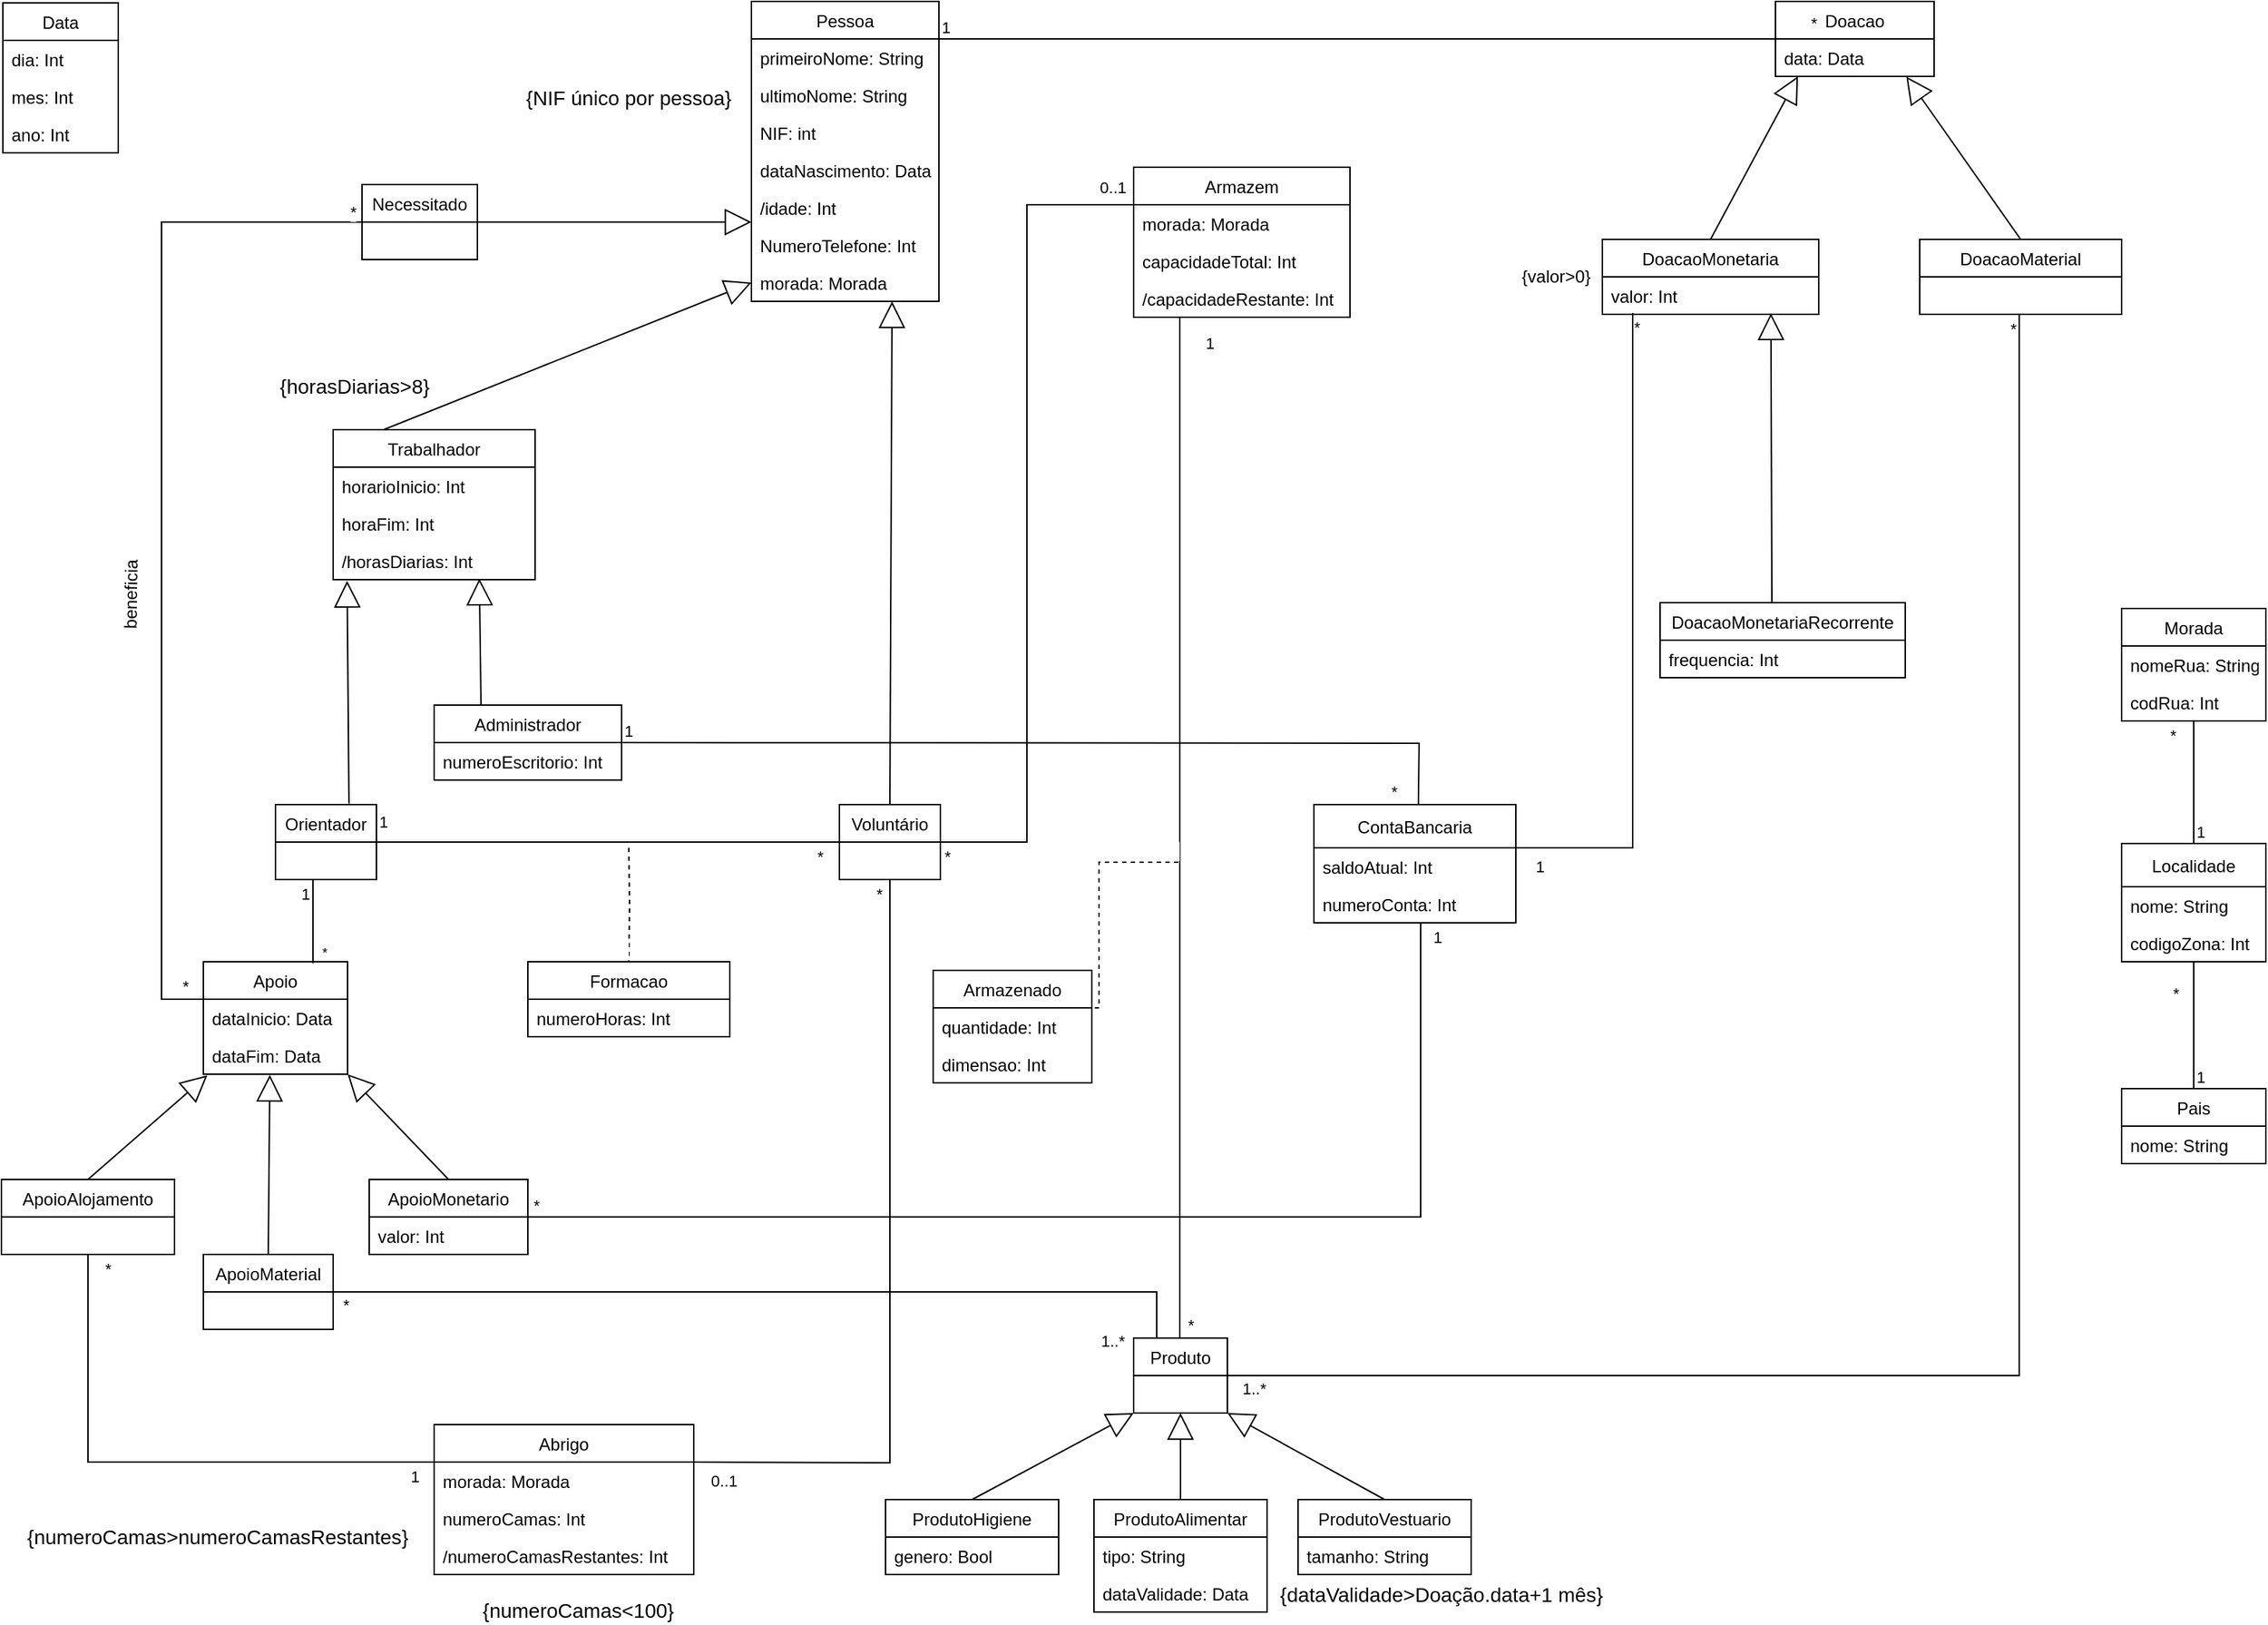 <mxfile version="14.4.4" type="device"><diagram id="hp6VcKTJ3_gHOtgBkN7Q" name="Page-1"><mxGraphModel dx="2374" dy="1154" grid="1" gridSize="10" guides="1" tooltips="1" connect="1" arrows="1" fold="1" page="1" pageScale="1" pageWidth="1654" pageHeight="1169" math="0" shadow="0"><root><mxCell id="0"/><mxCell id="1" parent="0"/><mxCell id="K4x4TdjJZis-S9GsJXHJ-6" value="" style="group;verticalAlign=middle;labelPosition=center;verticalLabelPosition=middle;align=center;" vertex="1" connectable="0" parent="1"><mxGeometry x="41" y="26" width="1570" height="1125" as="geometry"/></mxCell><mxCell id="lBx3msXCtQHLR3H3OD68-1" value="Pessoa" style="swimlane;fontStyle=0;childLayout=stackLayout;horizontal=1;startSize=26;fillColor=none;horizontalStack=0;resizeParent=1;resizeParentMax=0;resizeLast=0;collapsible=1;marginBottom=0;" parent="K4x4TdjJZis-S9GsJXHJ-6" vertex="1"><mxGeometry x="520" width="130" height="208" as="geometry"/></mxCell><mxCell id="lBx3msXCtQHLR3H3OD68-2" value="primeiroNome: String" style="text;strokeColor=none;fillColor=none;align=left;verticalAlign=top;spacingLeft=4;spacingRight=4;overflow=hidden;rotatable=0;points=[[0,0.5],[1,0.5]];portConstraint=eastwest;" parent="lBx3msXCtQHLR3H3OD68-1" vertex="1"><mxGeometry y="26" width="130" height="26" as="geometry"/></mxCell><mxCell id="lBx3msXCtQHLR3H3OD68-3" value="ultimoNome: String" style="text;strokeColor=none;fillColor=none;align=left;verticalAlign=top;spacingLeft=4;spacingRight=4;overflow=hidden;rotatable=0;points=[[0,0.5],[1,0.5]];portConstraint=eastwest;" parent="lBx3msXCtQHLR3H3OD68-1" vertex="1"><mxGeometry y="52" width="130" height="26" as="geometry"/></mxCell><mxCell id="lBx3msXCtQHLR3H3OD68-4" value="NIF: int" style="text;strokeColor=none;fillColor=none;align=left;verticalAlign=top;spacingLeft=4;spacingRight=4;overflow=hidden;rotatable=0;points=[[0,0.5],[1,0.5]];portConstraint=eastwest;" parent="lBx3msXCtQHLR3H3OD68-1" vertex="1"><mxGeometry y="78" width="130" height="26" as="geometry"/></mxCell><mxCell id="lBx3msXCtQHLR3H3OD68-5" value="dataNascimento: Data" style="text;strokeColor=none;fillColor=none;align=left;verticalAlign=top;spacingLeft=4;spacingRight=4;overflow=hidden;rotatable=0;points=[[0,0.5],[1,0.5]];portConstraint=eastwest;" parent="lBx3msXCtQHLR3H3OD68-1" vertex="1"><mxGeometry y="104" width="130" height="26" as="geometry"/></mxCell><mxCell id="lBx3msXCtQHLR3H3OD68-6" value="/idade: Int" style="text;strokeColor=none;fillColor=none;align=left;verticalAlign=top;spacingLeft=4;spacingRight=4;overflow=hidden;rotatable=0;points=[[0,0.5],[1,0.5]];portConstraint=eastwest;" parent="lBx3msXCtQHLR3H3OD68-1" vertex="1"><mxGeometry y="130" width="130" height="26" as="geometry"/></mxCell><mxCell id="lBx3msXCtQHLR3H3OD68-7" value="NumeroTelefone: Int" style="text;strokeColor=none;fillColor=none;align=left;verticalAlign=top;spacingLeft=4;spacingRight=4;overflow=hidden;rotatable=0;points=[[0,0.5],[1,0.5]];portConstraint=eastwest;" parent="lBx3msXCtQHLR3H3OD68-1" vertex="1"><mxGeometry y="156" width="130" height="26" as="geometry"/></mxCell><mxCell id="lBx3msXCtQHLR3H3OD68-8" value="morada: Morada" style="text;strokeColor=none;fillColor=none;align=left;verticalAlign=top;spacingLeft=4;spacingRight=4;overflow=hidden;rotatable=0;points=[[0,0.5],[1,0.5]];portConstraint=eastwest;" parent="lBx3msXCtQHLR3H3OD68-1" vertex="1"><mxGeometry y="182" width="130" height="26" as="geometry"/></mxCell><mxCell id="lBx3msXCtQHLR3H3OD68-9" value="Trabalhador" style="swimlane;fontStyle=0;childLayout=stackLayout;horizontal=1;startSize=26;fillColor=none;horizontalStack=0;resizeParent=1;resizeParentMax=0;resizeLast=0;collapsible=1;marginBottom=0;" parent="K4x4TdjJZis-S9GsJXHJ-6" vertex="1"><mxGeometry x="230" y="297" width="140" height="104" as="geometry"/></mxCell><mxCell id="lBx3msXCtQHLR3H3OD68-11" value="horarioInicio: Int" style="text;strokeColor=none;fillColor=none;align=left;verticalAlign=top;spacingLeft=4;spacingRight=4;overflow=hidden;rotatable=0;points=[[0,0.5],[1,0.5]];portConstraint=eastwest;" parent="lBx3msXCtQHLR3H3OD68-9" vertex="1"><mxGeometry y="26" width="140" height="26" as="geometry"/></mxCell><mxCell id="lBx3msXCtQHLR3H3OD68-12" value="horaFim: Int" style="text;strokeColor=none;fillColor=none;align=left;verticalAlign=top;spacingLeft=4;spacingRight=4;overflow=hidden;rotatable=0;points=[[0,0.5],[1,0.5]];portConstraint=eastwest;" parent="lBx3msXCtQHLR3H3OD68-9" vertex="1"><mxGeometry y="52" width="140" height="26" as="geometry"/></mxCell><mxCell id="lBx3msXCtQHLR3H3OD68-13" value="/horasDiarias: Int" style="text;strokeColor=none;fillColor=none;align=left;verticalAlign=top;spacingLeft=4;spacingRight=4;overflow=hidden;rotatable=0;points=[[0,0.5],[1,0.5]];portConstraint=eastwest;" parent="lBx3msXCtQHLR3H3OD68-9" vertex="1"><mxGeometry y="78" width="140" height="26" as="geometry"/></mxCell><mxCell id="lBx3msXCtQHLR3H3OD68-14" value="Voluntário" style="swimlane;fontStyle=0;childLayout=stackLayout;horizontal=1;startSize=26;fillColor=none;horizontalStack=0;resizeParent=1;resizeParentMax=0;resizeLast=0;collapsible=1;marginBottom=0;" parent="K4x4TdjJZis-S9GsJXHJ-6" vertex="1"><mxGeometry x="581" y="557" width="70" height="52" as="geometry"/></mxCell><mxCell id="lBx3msXCtQHLR3H3OD68-18" value="Orientador" style="swimlane;fontStyle=0;childLayout=stackLayout;horizontal=1;startSize=26;fillColor=none;horizontalStack=0;resizeParent=1;resizeParentMax=0;resizeLast=0;collapsible=1;marginBottom=0;" parent="K4x4TdjJZis-S9GsJXHJ-6" vertex="1"><mxGeometry x="190" y="557" width="70" height="52" as="geometry"/></mxCell><mxCell id="lBx3msXCtQHLR3H3OD68-26" value="Armazem" style="swimlane;fontStyle=0;childLayout=stackLayout;horizontal=1;startSize=26;fillColor=none;horizontalStack=0;resizeParent=1;resizeParentMax=0;resizeLast=0;collapsible=1;marginBottom=0;" parent="K4x4TdjJZis-S9GsJXHJ-6" vertex="1"><mxGeometry x="785" y="115" width="150" height="104" as="geometry"/></mxCell><mxCell id="lBx3msXCtQHLR3H3OD68-27" value="morada: Morada" style="text;strokeColor=none;fillColor=none;align=left;verticalAlign=top;spacingLeft=4;spacingRight=4;overflow=hidden;rotatable=0;points=[[0,0.5],[1,0.5]];portConstraint=eastwest;" parent="lBx3msXCtQHLR3H3OD68-26" vertex="1"><mxGeometry y="26" width="150" height="26" as="geometry"/></mxCell><mxCell id="lBx3msXCtQHLR3H3OD68-28" value="capacidadeTotal: Int " style="text;strokeColor=none;fillColor=none;align=left;verticalAlign=top;spacingLeft=4;spacingRight=4;overflow=hidden;rotatable=0;points=[[0,0.5],[1,0.5]];portConstraint=eastwest;" parent="lBx3msXCtQHLR3H3OD68-26" vertex="1"><mxGeometry y="52" width="150" height="26" as="geometry"/></mxCell><mxCell id="lBx3msXCtQHLR3H3OD68-29" value="/capacidadeRestante: Int" style="text;strokeColor=none;fillColor=none;align=left;verticalAlign=top;spacingLeft=4;spacingRight=4;overflow=hidden;rotatable=0;points=[[0,0.5],[1,0.5]];portConstraint=eastwest;" parent="lBx3msXCtQHLR3H3OD68-26" vertex="1"><mxGeometry y="78" width="150" height="26" as="geometry"/></mxCell><mxCell id="lBx3msXCtQHLR3H3OD68-30" value="Apoio" style="swimlane;fontStyle=0;childLayout=stackLayout;horizontal=1;startSize=26;fillColor=none;horizontalStack=0;resizeParent=1;resizeParentMax=0;resizeLast=0;collapsible=1;marginBottom=0;" parent="K4x4TdjJZis-S9GsJXHJ-6" vertex="1"><mxGeometry x="140" y="666" width="100" height="78" as="geometry"/></mxCell><mxCell id="lBx3msXCtQHLR3H3OD68-31" value="dataInicio: Data" style="text;strokeColor=none;fillColor=none;align=left;verticalAlign=top;spacingLeft=4;spacingRight=4;overflow=hidden;rotatable=0;points=[[0,0.5],[1,0.5]];portConstraint=eastwest;" parent="lBx3msXCtQHLR3H3OD68-30" vertex="1"><mxGeometry y="26" width="100" height="26" as="geometry"/></mxCell><mxCell id="lBx3msXCtQHLR3H3OD68-32" value="dataFim: Data" style="text;strokeColor=none;fillColor=none;align=left;verticalAlign=top;spacingLeft=4;spacingRight=4;overflow=hidden;rotatable=0;points=[[0,0.5],[1,0.5]];portConstraint=eastwest;" parent="lBx3msXCtQHLR3H3OD68-30" vertex="1"><mxGeometry y="52" width="100" height="26" as="geometry"/></mxCell><mxCell id="lBx3msXCtQHLR3H3OD68-34" value="ApoioMaterial" style="swimlane;fontStyle=0;childLayout=stackLayout;horizontal=1;startSize=26;fillColor=none;horizontalStack=0;resizeParent=1;resizeParentMax=0;resizeLast=0;collapsible=1;marginBottom=0;" parent="K4x4TdjJZis-S9GsJXHJ-6" vertex="1"><mxGeometry x="140" y="869" width="90" height="52" as="geometry"/></mxCell><mxCell id="lBx3msXCtQHLR3H3OD68-39" value="ApoioMonetario" style="swimlane;fontStyle=0;childLayout=stackLayout;horizontal=1;startSize=26;fillColor=none;horizontalStack=0;resizeParent=1;resizeParentMax=0;resizeLast=0;collapsible=1;marginBottom=0;" parent="K4x4TdjJZis-S9GsJXHJ-6" vertex="1"><mxGeometry x="255" y="817" width="110" height="52" as="geometry"/></mxCell><mxCell id="lBx3msXCtQHLR3H3OD68-42" value="valor: Int" style="text;strokeColor=none;fillColor=none;align=left;verticalAlign=top;spacingLeft=4;spacingRight=4;overflow=hidden;rotatable=0;points=[[0,0.5],[1,0.5]];portConstraint=eastwest;" parent="lBx3msXCtQHLR3H3OD68-39" vertex="1"><mxGeometry y="26" width="110" height="26" as="geometry"/></mxCell><mxCell id="lBx3msXCtQHLR3H3OD68-43" value="Abrigo" style="swimlane;fontStyle=0;childLayout=stackLayout;horizontal=1;startSize=26;fillColor=none;horizontalStack=0;resizeParent=1;resizeParentMax=0;resizeLast=0;collapsible=1;marginBottom=0;" parent="K4x4TdjJZis-S9GsJXHJ-6" vertex="1"><mxGeometry x="300" y="987" width="180" height="104" as="geometry"/></mxCell><mxCell id="lBx3msXCtQHLR3H3OD68-44" value="morada: Morada" style="text;strokeColor=none;fillColor=none;align=left;verticalAlign=top;spacingLeft=4;spacingRight=4;overflow=hidden;rotatable=0;points=[[0,0.5],[1,0.5]];portConstraint=eastwest;" parent="lBx3msXCtQHLR3H3OD68-43" vertex="1"><mxGeometry y="26" width="180" height="26" as="geometry"/></mxCell><mxCell id="lBx3msXCtQHLR3H3OD68-45" value="numeroCamas: Int" style="text;strokeColor=none;fillColor=none;align=left;verticalAlign=top;spacingLeft=4;spacingRight=4;overflow=hidden;rotatable=0;points=[[0,0.5],[1,0.5]];portConstraint=eastwest;" parent="lBx3msXCtQHLR3H3OD68-43" vertex="1"><mxGeometry y="52" width="180" height="26" as="geometry"/></mxCell><mxCell id="lBx3msXCtQHLR3H3OD68-228" value="/numeroCamasRestantes: Int" style="text;strokeColor=none;fillColor=none;align=left;verticalAlign=top;spacingLeft=4;spacingRight=4;overflow=hidden;rotatable=0;points=[[0,0.5],[1,0.5]];portConstraint=eastwest;" parent="lBx3msXCtQHLR3H3OD68-43" vertex="1"><mxGeometry y="78" width="180" height="26" as="geometry"/></mxCell><mxCell id="lBx3msXCtQHLR3H3OD68-47" value="Produto" style="swimlane;fontStyle=0;childLayout=stackLayout;horizontal=1;startSize=26;fillColor=none;horizontalStack=0;resizeParent=1;resizeParentMax=0;resizeLast=0;collapsible=1;marginBottom=0;" parent="K4x4TdjJZis-S9GsJXHJ-6" vertex="1"><mxGeometry x="785" y="927" width="65" height="52" as="geometry"/></mxCell><mxCell id="lBx3msXCtQHLR3H3OD68-51" value="ProdutoAlimentar" style="swimlane;fontStyle=0;childLayout=stackLayout;horizontal=1;startSize=26;fillColor=none;horizontalStack=0;resizeParent=1;resizeParentMax=0;resizeLast=0;collapsible=1;marginBottom=0;" parent="K4x4TdjJZis-S9GsJXHJ-6" vertex="1"><mxGeometry x="757.5" y="1039" width="120" height="78" as="geometry"/></mxCell><mxCell id="lBx3msXCtQHLR3H3OD68-52" value="tipo: String" style="text;strokeColor=none;fillColor=none;align=left;verticalAlign=top;spacingLeft=4;spacingRight=4;overflow=hidden;rotatable=0;points=[[0,0.5],[1,0.5]];portConstraint=eastwest;" parent="lBx3msXCtQHLR3H3OD68-51" vertex="1"><mxGeometry y="26" width="120" height="26" as="geometry"/></mxCell><mxCell id="lBx3msXCtQHLR3H3OD68-53" value="dataValidade: Data" style="text;strokeColor=none;fillColor=none;align=left;verticalAlign=top;spacingLeft=4;spacingRight=4;overflow=hidden;rotatable=0;points=[[0,0.5],[1,0.5]];portConstraint=eastwest;" parent="lBx3msXCtQHLR3H3OD68-51" vertex="1"><mxGeometry y="52" width="120" height="26" as="geometry"/></mxCell><mxCell id="lBx3msXCtQHLR3H3OD68-55" value="ProdutoVestuario" style="swimlane;fontStyle=0;childLayout=stackLayout;horizontal=1;startSize=26;fillColor=none;horizontalStack=0;resizeParent=1;resizeParentMax=0;resizeLast=0;collapsible=1;marginBottom=0;" parent="K4x4TdjJZis-S9GsJXHJ-6" vertex="1"><mxGeometry x="899" y="1039" width="120" height="52" as="geometry"/></mxCell><mxCell id="lBx3msXCtQHLR3H3OD68-56" value="tamanho: String" style="text;strokeColor=none;fillColor=none;align=left;verticalAlign=top;spacingLeft=4;spacingRight=4;overflow=hidden;rotatable=0;points=[[0,0.5],[1,0.5]];portConstraint=eastwest;" parent="lBx3msXCtQHLR3H3OD68-55" vertex="1"><mxGeometry y="26" width="120" height="26" as="geometry"/></mxCell><mxCell id="lBx3msXCtQHLR3H3OD68-59" value="ProdutoHigiene" style="swimlane;fontStyle=0;childLayout=stackLayout;horizontal=1;startSize=26;fillColor=none;horizontalStack=0;resizeParent=1;resizeParentMax=0;resizeLast=0;collapsible=1;marginBottom=0;" parent="K4x4TdjJZis-S9GsJXHJ-6" vertex="1"><mxGeometry x="613" y="1039" width="120" height="52" as="geometry"/></mxCell><mxCell id="lBx3msXCtQHLR3H3OD68-60" value="genero: Bool" style="text;strokeColor=none;fillColor=none;align=left;verticalAlign=top;spacingLeft=4;spacingRight=4;overflow=hidden;rotatable=0;points=[[0,0.5],[1,0.5]];portConstraint=eastwest;" parent="lBx3msXCtQHLR3H3OD68-59" vertex="1"><mxGeometry y="26" width="120" height="26" as="geometry"/></mxCell><mxCell id="lBx3msXCtQHLR3H3OD68-61" value="ContaBancaria" style="swimlane;fontStyle=0;childLayout=stackLayout;horizontal=1;startSize=30;fillColor=none;horizontalStack=0;resizeParent=1;resizeParentMax=0;resizeLast=0;collapsible=1;marginBottom=0;" parent="K4x4TdjJZis-S9GsJXHJ-6" vertex="1"><mxGeometry x="910" y="557" width="140" height="82" as="geometry"/></mxCell><mxCell id="lBx3msXCtQHLR3H3OD68-62" value="saldoAtual: Int" style="text;strokeColor=none;fillColor=none;align=left;verticalAlign=top;spacingLeft=4;spacingRight=4;overflow=hidden;rotatable=0;points=[[0,0.5],[1,0.5]];portConstraint=eastwest;" parent="lBx3msXCtQHLR3H3OD68-61" vertex="1"><mxGeometry y="30" width="140" height="26" as="geometry"/></mxCell><mxCell id="lBx3msXCtQHLR3H3OD68-63" value="numeroConta: Int" style="text;strokeColor=none;fillColor=none;align=left;verticalAlign=top;spacingLeft=4;spacingRight=4;overflow=hidden;rotatable=0;points=[[0,0.5],[1,0.5]];portConstraint=eastwest;" parent="lBx3msXCtQHLR3H3OD68-61" vertex="1"><mxGeometry y="56" width="140" height="26" as="geometry"/></mxCell><mxCell id="lBx3msXCtQHLR3H3OD68-65" value="Necessitado" style="swimlane;fontStyle=0;childLayout=stackLayout;horizontal=1;startSize=26;fillColor=none;horizontalStack=0;resizeParent=1;resizeParentMax=0;resizeLast=0;collapsible=1;marginBottom=0;" parent="K4x4TdjJZis-S9GsJXHJ-6" vertex="1"><mxGeometry x="250" y="127" width="80" height="52" as="geometry"/></mxCell><mxCell id="lBx3msXCtQHLR3H3OD68-69" value="Administrador" style="swimlane;fontStyle=0;childLayout=stackLayout;horizontal=1;startSize=26;fillColor=none;horizontalStack=0;resizeParent=1;resizeParentMax=0;resizeLast=0;collapsible=1;marginBottom=0;" parent="K4x4TdjJZis-S9GsJXHJ-6" vertex="1"><mxGeometry x="300" y="488" width="130" height="52" as="geometry"/></mxCell><mxCell id="lBx3msXCtQHLR3H3OD68-70" value="numeroEscritorio: Int" style="text;strokeColor=none;fillColor=none;align=left;verticalAlign=top;spacingLeft=4;spacingRight=4;overflow=hidden;rotatable=0;points=[[0,0.5],[1,0.5]];portConstraint=eastwest;" parent="lBx3msXCtQHLR3H3OD68-69" vertex="1"><mxGeometry y="26" width="130" height="26" as="geometry"/></mxCell><mxCell id="lBx3msXCtQHLR3H3OD68-73" value="Armazenado" style="swimlane;fontStyle=0;childLayout=stackLayout;horizontal=1;startSize=26;fillColor=none;horizontalStack=0;resizeParent=1;resizeParentMax=0;resizeLast=0;collapsible=1;marginBottom=0;" parent="K4x4TdjJZis-S9GsJXHJ-6" vertex="1"><mxGeometry x="646" y="672" width="110" height="78" as="geometry"/></mxCell><mxCell id="lBx3msXCtQHLR3H3OD68-74" value="quantidade: Int" style="text;strokeColor=none;fillColor=none;align=left;verticalAlign=top;spacingLeft=4;spacingRight=4;overflow=hidden;rotatable=0;points=[[0,0.5],[1,0.5]];portConstraint=eastwest;" parent="lBx3msXCtQHLR3H3OD68-73" vertex="1"><mxGeometry y="26" width="110" height="26" as="geometry"/></mxCell><mxCell id="lBx3msXCtQHLR3H3OD68-75" value="dimensao: Int" style="text;strokeColor=none;fillColor=none;align=left;verticalAlign=top;spacingLeft=4;spacingRight=4;overflow=hidden;rotatable=0;points=[[0,0.5],[1,0.5]];portConstraint=eastwest;" parent="lBx3msXCtQHLR3H3OD68-73" vertex="1"><mxGeometry y="52" width="110" height="26" as="geometry"/></mxCell><mxCell id="lBx3msXCtQHLR3H3OD68-77" value="Doacao" style="swimlane;fontStyle=0;childLayout=stackLayout;horizontal=1;startSize=26;fillColor=none;horizontalStack=0;resizeParent=1;resizeParentMax=0;resizeLast=0;collapsible=1;marginBottom=0;" parent="K4x4TdjJZis-S9GsJXHJ-6" vertex="1"><mxGeometry x="1230" width="110" height="52" as="geometry"/></mxCell><mxCell id="lBx3msXCtQHLR3H3OD68-78" value="data: Data" style="text;strokeColor=none;fillColor=none;align=left;verticalAlign=top;spacingLeft=4;spacingRight=4;overflow=hidden;rotatable=0;points=[[0,0.5],[1,0.5]];portConstraint=eastwest;" parent="lBx3msXCtQHLR3H3OD68-77" vertex="1"><mxGeometry y="26" width="110" height="26" as="geometry"/></mxCell><mxCell id="lBx3msXCtQHLR3H3OD68-81" value="DoacaoMaterial" style="swimlane;fontStyle=0;childLayout=stackLayout;horizontal=1;startSize=26;fillColor=none;horizontalStack=0;resizeParent=1;resizeParentMax=0;resizeLast=0;collapsible=1;marginBottom=0;" parent="K4x4TdjJZis-S9GsJXHJ-6" vertex="1"><mxGeometry x="1330" y="165" width="140" height="52" as="geometry"/></mxCell><mxCell id="lBx3msXCtQHLR3H3OD68-85" value="DoacaoMonetaria" style="swimlane;fontStyle=0;childLayout=stackLayout;horizontal=1;startSize=26;fillColor=none;horizontalStack=0;resizeParent=1;resizeParentMax=0;resizeLast=0;collapsible=1;marginBottom=0;" parent="K4x4TdjJZis-S9GsJXHJ-6" vertex="1"><mxGeometry x="1110" y="165" width="150" height="52" as="geometry"/></mxCell><mxCell id="lBx3msXCtQHLR3H3OD68-86" value="valor: Int" style="text;strokeColor=none;fillColor=none;align=left;verticalAlign=top;spacingLeft=4;spacingRight=4;overflow=hidden;rotatable=0;points=[[0,0.5],[1,0.5]];portConstraint=eastwest;" parent="lBx3msXCtQHLR3H3OD68-85" vertex="1"><mxGeometry y="26" width="150" height="26" as="geometry"/></mxCell><mxCell id="lBx3msXCtQHLR3H3OD68-87" value="DoacaoMonetariaRecorrente" style="swimlane;fontStyle=0;childLayout=stackLayout;horizontal=1;startSize=26;fillColor=none;horizontalStack=0;resizeParent=1;resizeParentMax=0;resizeLast=0;collapsible=1;marginBottom=0;" parent="K4x4TdjJZis-S9GsJXHJ-6" vertex="1"><mxGeometry x="1150" y="417" width="170" height="52" as="geometry"/></mxCell><mxCell id="lBx3msXCtQHLR3H3OD68-88" value="frequencia: Int" style="text;strokeColor=none;fillColor=none;align=left;verticalAlign=top;spacingLeft=4;spacingRight=4;overflow=hidden;rotatable=0;points=[[0,0.5],[1,0.5]];portConstraint=eastwest;" parent="lBx3msXCtQHLR3H3OD68-87" vertex="1"><mxGeometry y="26" width="170" height="26" as="geometry"/></mxCell><mxCell id="lBx3msXCtQHLR3H3OD68-89" value="Morada" style="swimlane;fontStyle=0;childLayout=stackLayout;horizontal=1;startSize=26;fillColor=none;horizontalStack=0;resizeParent=1;resizeParentMax=0;resizeLast=0;collapsible=1;marginBottom=0;" parent="K4x4TdjJZis-S9GsJXHJ-6" vertex="1"><mxGeometry x="1470" y="421" width="100" height="78" as="geometry"/></mxCell><mxCell id="lBx3msXCtQHLR3H3OD68-90" value="nomeRua: String" style="text;strokeColor=none;fillColor=none;align=left;verticalAlign=top;spacingLeft=4;spacingRight=4;overflow=hidden;rotatable=0;points=[[0,0.5],[1,0.5]];portConstraint=eastwest;" parent="lBx3msXCtQHLR3H3OD68-89" vertex="1"><mxGeometry y="26" width="100" height="26" as="geometry"/></mxCell><mxCell id="lBx3msXCtQHLR3H3OD68-92" value="codRua: Int" style="text;strokeColor=none;fillColor=none;align=left;verticalAlign=top;spacingLeft=4;spacingRight=4;overflow=hidden;rotatable=0;points=[[0,0.5],[1,0.5]];portConstraint=eastwest;" parent="lBx3msXCtQHLR3H3OD68-89" vertex="1"><mxGeometry y="52" width="100" height="26" as="geometry"/></mxCell><mxCell id="lBx3msXCtQHLR3H3OD68-93" value="Localidade" style="swimlane;fontStyle=0;childLayout=stackLayout;horizontal=1;startSize=30;fillColor=none;horizontalStack=0;resizeParent=1;resizeParentMax=0;resizeLast=0;collapsible=1;marginBottom=0;" parent="K4x4TdjJZis-S9GsJXHJ-6" vertex="1"><mxGeometry x="1470" y="584.0" width="100" height="82" as="geometry"/></mxCell><mxCell id="lBx3msXCtQHLR3H3OD68-94" value="nome: String" style="text;strokeColor=none;fillColor=none;align=left;verticalAlign=top;spacingLeft=4;spacingRight=4;overflow=hidden;rotatable=0;points=[[0,0.5],[1,0.5]];portConstraint=eastwest;" parent="lBx3msXCtQHLR3H3OD68-93" vertex="1"><mxGeometry y="30" width="100" height="26" as="geometry"/></mxCell><mxCell id="lBx3msXCtQHLR3H3OD68-95" value="codigoZona: Int" style="text;strokeColor=none;fillColor=none;align=left;verticalAlign=top;spacingLeft=4;spacingRight=4;overflow=hidden;rotatable=0;points=[[0,0.5],[1,0.5]];portConstraint=eastwest;" parent="lBx3msXCtQHLR3H3OD68-93" vertex="1"><mxGeometry y="56" width="100" height="26" as="geometry"/></mxCell><mxCell id="lBx3msXCtQHLR3H3OD68-98" value="Pais" style="swimlane;fontStyle=0;childLayout=stackLayout;horizontal=1;startSize=26;fillColor=none;horizontalStack=0;resizeParent=1;resizeParentMax=0;resizeLast=0;collapsible=1;marginBottom=0;" parent="K4x4TdjJZis-S9GsJXHJ-6" vertex="1"><mxGeometry x="1470" y="754" width="100" height="52" as="geometry"/></mxCell><mxCell id="lBx3msXCtQHLR3H3OD68-99" value="nome: String" style="text;strokeColor=none;fillColor=none;align=left;verticalAlign=top;spacingLeft=4;spacingRight=4;overflow=hidden;rotatable=0;points=[[0,0.5],[1,0.5]];portConstraint=eastwest;" parent="lBx3msXCtQHLR3H3OD68-98" vertex="1"><mxGeometry y="26" width="100" height="26" as="geometry"/></mxCell><mxCell id="lBx3msXCtQHLR3H3OD68-102" value="Data" style="swimlane;fontStyle=0;childLayout=stackLayout;horizontal=1;startSize=26;fillColor=none;horizontalStack=0;resizeParent=1;resizeParentMax=0;resizeLast=0;collapsible=1;marginBottom=0;" parent="K4x4TdjJZis-S9GsJXHJ-6" vertex="1"><mxGeometry x="1" y="1" width="80" height="104" as="geometry"/></mxCell><mxCell id="lBx3msXCtQHLR3H3OD68-103" value="dia: Int" style="text;strokeColor=none;fillColor=none;align=left;verticalAlign=top;spacingLeft=4;spacingRight=4;overflow=hidden;rotatable=0;points=[[0,0.5],[1,0.5]];portConstraint=eastwest;" parent="lBx3msXCtQHLR3H3OD68-102" vertex="1"><mxGeometry y="26" width="80" height="26" as="geometry"/></mxCell><mxCell id="lBx3msXCtQHLR3H3OD68-104" value="mes: Int" style="text;strokeColor=none;fillColor=none;align=left;verticalAlign=top;spacingLeft=4;spacingRight=4;overflow=hidden;rotatable=0;points=[[0,0.5],[1,0.5]];portConstraint=eastwest;" parent="lBx3msXCtQHLR3H3OD68-102" vertex="1"><mxGeometry y="52" width="80" height="26" as="geometry"/></mxCell><mxCell id="lBx3msXCtQHLR3H3OD68-105" value="ano: Int" style="text;strokeColor=none;fillColor=none;align=left;verticalAlign=top;spacingLeft=4;spacingRight=4;overflow=hidden;rotatable=0;points=[[0,0.5],[1,0.5]];portConstraint=eastwest;" parent="lBx3msXCtQHLR3H3OD68-102" vertex="1"><mxGeometry y="78" width="80" height="26" as="geometry"/></mxCell><mxCell id="lBx3msXCtQHLR3H3OD68-106" value="ApoioAlojamento" style="swimlane;fontStyle=0;childLayout=stackLayout;horizontal=1;startSize=26;fillColor=none;horizontalStack=0;resizeParent=1;resizeParentMax=0;resizeLast=0;collapsible=1;marginBottom=0;" parent="K4x4TdjJZis-S9GsJXHJ-6" vertex="1"><mxGeometry y="817" width="120" height="52" as="geometry"/></mxCell><mxCell id="lBx3msXCtQHLR3H3OD68-115" value="" style="endArrow=block;endSize=16;endFill=0;html=1;exitX=0.25;exitY=0;exitDx=0;exitDy=0;entryX=0;entryY=0.5;entryDx=0;entryDy=0;rounded=0;" parent="K4x4TdjJZis-S9GsJXHJ-6" source="lBx3msXCtQHLR3H3OD68-9" target="lBx3msXCtQHLR3H3OD68-8" edge="1"><mxGeometry width="160" relative="1" as="geometry"><mxPoint x="70" y="337" as="sourcePoint"/><mxPoint x="480" y="229" as="targetPoint"/></mxGeometry></mxCell><mxCell id="lBx3msXCtQHLR3H3OD68-117" value="" style="endArrow=block;endSize=16;endFill=0;html=1;entryX=0;entryY=0.885;entryDx=0;entryDy=0;entryPerimeter=0;exitX=1;exitY=0.5;exitDx=0;exitDy=0;rounded=0;" parent="K4x4TdjJZis-S9GsJXHJ-6" source="lBx3msXCtQHLR3H3OD68-65" target="lBx3msXCtQHLR3H3OD68-6" edge="1"><mxGeometry width="160" relative="1" as="geometry"><mxPoint x="334" y="153" as="sourcePoint"/><mxPoint x="504" y="153" as="targetPoint"/><Array as="points"/></mxGeometry></mxCell><mxCell id="lBx3msXCtQHLR3H3OD68-118" value="" style="endArrow=block;endSize=16;endFill=0;html=1;entryX=0.75;entryY=1;entryDx=0;entryDy=0;exitX=0.5;exitY=0;exitDx=0;exitDy=0;rounded=0;" parent="K4x4TdjJZis-S9GsJXHJ-6" source="lBx3msXCtQHLR3H3OD68-14" target="lBx3msXCtQHLR3H3OD68-1" edge="1"><mxGeometry x="-0.11" y="-34" width="160" relative="1" as="geometry"><mxPoint x="314.41" y="552" as="sourcePoint"/><mxPoint x="314.41" y="452" as="targetPoint"/><mxPoint as="offset"/></mxGeometry></mxCell><mxCell id="lBx3msXCtQHLR3H3OD68-119" value="" style="endArrow=block;endSize=16;endFill=0;html=1;entryX=0;entryY=1;entryDx=0;entryDy=0;exitX=0.5;exitY=0;exitDx=0;exitDy=0;rounded=0;" parent="K4x4TdjJZis-S9GsJXHJ-6" source="lBx3msXCtQHLR3H3OD68-59" target="lBx3msXCtQHLR3H3OD68-47" edge="1"><mxGeometry width="160" relative="1" as="geometry"><mxPoint x="388.82" y="1060" as="sourcePoint"/><mxPoint x="388.82" y="930" as="targetPoint"/></mxGeometry></mxCell><mxCell id="lBx3msXCtQHLR3H3OD68-120" value="" style="endArrow=block;endSize=16;endFill=0;html=1;entryX=0.5;entryY=1;entryDx=0;entryDy=0;exitX=0.5;exitY=0;exitDx=0;exitDy=0;rounded=0;" parent="K4x4TdjJZis-S9GsJXHJ-6" source="lBx3msXCtQHLR3H3OD68-51" target="lBx3msXCtQHLR3H3OD68-47" edge="1"><mxGeometry width="160" relative="1" as="geometry"><mxPoint x="550" y="1047" as="sourcePoint"/><mxPoint x="550" y="931.59" as="targetPoint"/></mxGeometry></mxCell><mxCell id="lBx3msXCtQHLR3H3OD68-121" value="" style="endArrow=block;endSize=16;endFill=0;html=1;entryX=1;entryY=1;entryDx=0;entryDy=0;exitX=0.5;exitY=0;exitDx=0;exitDy=0;rounded=0;" parent="K4x4TdjJZis-S9GsJXHJ-6" source="lBx3msXCtQHLR3H3OD68-55" target="lBx3msXCtQHLR3H3OD68-47" edge="1"><mxGeometry width="160" relative="1" as="geometry"><mxPoint x="640" y="1060" as="sourcePoint"/><mxPoint x="560" y="980" as="targetPoint"/></mxGeometry></mxCell><mxCell id="lBx3msXCtQHLR3H3OD68-123" value="" style="endArrow=block;endSize=16;endFill=0;html=1;entryX=0.028;entryY=1.029;entryDx=0;entryDy=0;entryPerimeter=0;exitX=0.5;exitY=0;exitDx=0;exitDy=0;rounded=0;" parent="K4x4TdjJZis-S9GsJXHJ-6" source="lBx3msXCtQHLR3H3OD68-106" target="lBx3msXCtQHLR3H3OD68-32" edge="1"><mxGeometry width="160" relative="1" as="geometry"><mxPoint x="50" y="887" as="sourcePoint"/><mxPoint x="40" y="812" as="targetPoint"/></mxGeometry></mxCell><mxCell id="lBx3msXCtQHLR3H3OD68-126" value="" style="endArrow=block;endSize=16;endFill=0;html=1;entryX=1;entryY=1;entryDx=0;entryDy=0;exitX=0.5;exitY=0;exitDx=0;exitDy=0;rounded=0;" parent="K4x4TdjJZis-S9GsJXHJ-6" source="lBx3msXCtQHLR3H3OD68-39" target="lBx3msXCtQHLR3H3OD68-30" edge="1"><mxGeometry width="160" relative="1" as="geometry"><mxPoint x="270" y="800.21" as="sourcePoint"/><mxPoint x="220" y="731.8" as="targetPoint"/></mxGeometry></mxCell><mxCell id="lBx3msXCtQHLR3H3OD68-130" value="" style="endArrow=block;endSize=16;endFill=0;html=1;exitX=0.456;exitY=0;exitDx=0;exitDy=0;exitPerimeter=0;entryX=0.779;entryY=0.974;entryDx=0;entryDy=0;entryPerimeter=0;rounded=0;" parent="K4x4TdjJZis-S9GsJXHJ-6" source="lBx3msXCtQHLR3H3OD68-87" target="lBx3msXCtQHLR3H3OD68-86" edge="1"><mxGeometry width="160" relative="1" as="geometry"><mxPoint x="600" y="147" as="sourcePoint"/><mxPoint x="1228" y="227" as="targetPoint"/></mxGeometry></mxCell><mxCell id="lBx3msXCtQHLR3H3OD68-131" value="" style="endArrow=block;endSize=16;endFill=0;html=1;entryX=0.825;entryY=1.006;entryDx=0;entryDy=0;exitX=0.5;exitY=0;exitDx=0;exitDy=0;entryPerimeter=0;rounded=0;" parent="K4x4TdjJZis-S9GsJXHJ-6" source="lBx3msXCtQHLR3H3OD68-81" target="lBx3msXCtQHLR3H3OD68-78" edge="1"><mxGeometry width="160" relative="1" as="geometry"><mxPoint x="680" y="147" as="sourcePoint"/><mxPoint x="840" y="147" as="targetPoint"/></mxGeometry></mxCell><mxCell id="lBx3msXCtQHLR3H3OD68-132" value="" style="endArrow=block;endSize=16;endFill=0;html=1;entryX=0.142;entryY=0.996;entryDx=0;entryDy=0;entryPerimeter=0;exitX=0.5;exitY=0;exitDx=0;exitDy=0;rounded=0;" parent="K4x4TdjJZis-S9GsJXHJ-6" source="lBx3msXCtQHLR3H3OD68-85" target="lBx3msXCtQHLR3H3OD68-78" edge="1"><mxGeometry width="160" relative="1" as="geometry"><mxPoint x="440" y="37" as="sourcePoint"/><mxPoint x="475" y="-13" as="targetPoint"/></mxGeometry></mxCell><mxCell id="lBx3msXCtQHLR3H3OD68-139" value="" style="endArrow=block;endSize=16;endFill=0;html=1;exitX=0.25;exitY=0;exitDx=0;exitDy=0;entryX=0.724;entryY=0.974;entryDx=0;entryDy=0;entryPerimeter=0;rounded=0;" parent="K4x4TdjJZis-S9GsJXHJ-6" source="lBx3msXCtQHLR3H3OD68-69" target="lBx3msXCtQHLR3H3OD68-13" edge="1"><mxGeometry x="-0.816" y="-40" width="160" relative="1" as="geometry"><mxPoint x="360" y="477" as="sourcePoint"/><mxPoint x="332" y="407" as="targetPoint"/><mxPoint as="offset"/></mxGeometry></mxCell><mxCell id="lBx3msXCtQHLR3H3OD68-152" value="" style="endArrow=block;endSize=16;endFill=0;html=1;exitX=0.728;exitY=-0.014;exitDx=0;exitDy=0;entryX=0.069;entryY=1.031;entryDx=0;entryDy=0;entryPerimeter=0;exitPerimeter=0;rounded=0;" parent="K4x4TdjJZis-S9GsJXHJ-6" source="lBx3msXCtQHLR3H3OD68-18" target="lBx3msXCtQHLR3H3OD68-13" edge="1"><mxGeometry width="160" relative="1" as="geometry"><mxPoint x="30" y="467" as="sourcePoint"/><mxPoint x="225" y="417" as="targetPoint"/></mxGeometry></mxCell><mxCell id="lBx3msXCtQHLR3H3OD68-160" value="" style="endArrow=none;html=1;edgeStyle=orthogonalEdgeStyle;rounded=0;" parent="K4x4TdjJZis-S9GsJXHJ-6" edge="1"><mxGeometry relative="1" as="geometry"><mxPoint x="1131" y="216" as="sourcePoint"/><mxPoint x="1050" y="587" as="targetPoint"/><Array as="points"><mxPoint x="1131" y="587"/></Array></mxGeometry></mxCell><mxCell id="lBx3msXCtQHLR3H3OD68-161" value="*" style="edgeLabel;resizable=0;html=1;align=left;verticalAlign=bottom;" parent="lBx3msXCtQHLR3H3OD68-160" connectable="0" vertex="1"><mxGeometry x="-1" relative="1" as="geometry"><mxPoint x="-1" y="18.87" as="offset"/></mxGeometry></mxCell><mxCell id="lBx3msXCtQHLR3H3OD68-162" value="1" style="edgeLabel;resizable=0;html=1;align=right;verticalAlign=bottom;" parent="lBx3msXCtQHLR3H3OD68-160" connectable="0" vertex="1"><mxGeometry x="1" relative="1" as="geometry"><mxPoint x="20" y="21.13" as="offset"/></mxGeometry></mxCell><mxCell id="lBx3msXCtQHLR3H3OD68-163" value="" style="endArrow=none;html=1;edgeStyle=orthogonalEdgeStyle;exitX=0.333;exitY=1.051;exitDx=0;exitDy=0;exitPerimeter=0;rounded=0;entryX=0.321;entryY=-0.009;entryDx=0;entryDy=0;entryPerimeter=0;" parent="K4x4TdjJZis-S9GsJXHJ-6" edge="1"><mxGeometry relative="1" as="geometry"><mxPoint x="827.45" y="218.996" as="sourcePoint"/><mxPoint x="816.865" y="926.532" as="targetPoint"/><Array as="points"><mxPoint x="817" y="219"/><mxPoint x="817" y="927"/></Array></mxGeometry></mxCell><mxCell id="lBx3msXCtQHLR3H3OD68-164" value="1" style="edgeLabel;resizable=0;html=1;align=left;verticalAlign=bottom;" parent="lBx3msXCtQHLR3H3OD68-163" connectable="0" vertex="1"><mxGeometry x="-1" relative="1" as="geometry"><mxPoint x="5.05" y="26.67" as="offset"/></mxGeometry></mxCell><mxCell id="lBx3msXCtQHLR3H3OD68-165" value="*" style="edgeLabel;resizable=0;html=1;align=right;verticalAlign=bottom;" parent="lBx3msXCtQHLR3H3OD68-163" connectable="0" vertex="1"><mxGeometry x="1" relative="1" as="geometry"><mxPoint x="10.11" y="0.47" as="offset"/></mxGeometry></mxCell><mxCell id="lBx3msXCtQHLR3H3OD68-172" value="" style="endArrow=none;html=1;edgeStyle=orthogonalEdgeStyle;strokeColor=#000000;entryX=0;entryY=0.25;entryDx=0;entryDy=0;rounded=0;" parent="K4x4TdjJZis-S9GsJXHJ-6" edge="1"><mxGeometry relative="1" as="geometry"><mxPoint x="650" y="17" as="sourcePoint"/><mxPoint x="1269" y="26" as="targetPoint"/><Array as="points"><mxPoint x="650" y="26"/></Array></mxGeometry></mxCell><mxCell id="lBx3msXCtQHLR3H3OD68-173" value="1" style="edgeLabel;resizable=0;html=1;align=left;verticalAlign=bottom;" parent="lBx3msXCtQHLR3H3OD68-172" connectable="0" vertex="1"><mxGeometry x="-1" relative="1" as="geometry"><mxPoint y="9.62" as="offset"/></mxGeometry></mxCell><mxCell id="lBx3msXCtQHLR3H3OD68-174" value="*" style="edgeLabel;resizable=0;html=1;align=right;verticalAlign=bottom;" parent="lBx3msXCtQHLR3H3OD68-172" connectable="0" vertex="1"><mxGeometry x="1" relative="1" as="geometry"><mxPoint x="-9.91" y="-3" as="offset"/></mxGeometry></mxCell><mxCell id="lBx3msXCtQHLR3H3OD68-175" value="" style="endArrow=none;html=1;edgeStyle=orthogonalEdgeStyle;strokeColor=#000000;entryX=0;entryY=0.25;entryDx=0;entryDy=0;exitX=1;exitY=0.5;exitDx=0;exitDy=0;rounded=0;" parent="K4x4TdjJZis-S9GsJXHJ-6" source="lBx3msXCtQHLR3H3OD68-18" target="lBx3msXCtQHLR3H3OD68-14" edge="1"><mxGeometry relative="1" as="geometry"><mxPoint x="280" y="557" as="sourcePoint"/><mxPoint x="570" y="591" as="targetPoint"/><Array as="points"><mxPoint x="581" y="583"/></Array></mxGeometry></mxCell><mxCell id="lBx3msXCtQHLR3H3OD68-176" value="1" style="edgeLabel;resizable=0;html=1;align=left;verticalAlign=bottom;" parent="lBx3msXCtQHLR3H3OD68-175" connectable="0" vertex="1"><mxGeometry x="-1" relative="1" as="geometry"><mxPoint y="-6" as="offset"/></mxGeometry></mxCell><mxCell id="lBx3msXCtQHLR3H3OD68-177" value="*" style="edgeLabel;resizable=0;html=1;align=right;verticalAlign=bottom;" parent="lBx3msXCtQHLR3H3OD68-175" connectable="0" vertex="1"><mxGeometry x="1" relative="1" as="geometry"><mxPoint x="-10.14" y="31" as="offset"/></mxGeometry></mxCell><mxCell id="lBx3msXCtQHLR3H3OD68-178" value="" style="endArrow=none;html=1;edgeStyle=orthogonalEdgeStyle;strokeColor=#000000;entryX=0.5;entryY=0;entryDx=0;entryDy=0;dashed=1;rounded=0;" parent="K4x4TdjJZis-S9GsJXHJ-6" target="lBx3msXCtQHLR3H3OD68-233" edge="1"><mxGeometry relative="1" as="geometry"><mxPoint x="435" y="587" as="sourcePoint"/><mxPoint x="480.0" y="647.0" as="targetPoint"/><Array as="points"/></mxGeometry></mxCell><mxCell id="lBx3msXCtQHLR3H3OD68-179" value="&amp;nbsp;" style="edgeLabel;resizable=0;html=1;align=left;verticalAlign=bottom;" parent="lBx3msXCtQHLR3H3OD68-178" connectable="0" vertex="1"><mxGeometry x="-1" relative="1" as="geometry"><mxPoint x="25" y="20" as="offset"/></mxGeometry></mxCell><mxCell id="lBx3msXCtQHLR3H3OD68-180" value="&amp;nbsp;" style="edgeLabel;resizable=0;html=1;align=right;verticalAlign=bottom;" parent="lBx3msXCtQHLR3H3OD68-178" connectable="0" vertex="1"><mxGeometry x="1" relative="1" as="geometry"/></mxCell><mxCell id="lBx3msXCtQHLR3H3OD68-181" value="" style="endArrow=none;html=1;edgeStyle=orthogonalEdgeStyle;strokeColor=#000000;entryX=0.4;entryY=0;entryDx=0;entryDy=0;entryPerimeter=0;exitX=0;exitY=1;exitDx=0;exitDy=0;rounded=0;" parent="K4x4TdjJZis-S9GsJXHJ-6" edge="1"><mxGeometry relative="1" as="geometry"><mxPoint x="216" y="609" as="sourcePoint"/><mxPoint x="216" y="667" as="targetPoint"/><Array as="points"><mxPoint x="216" y="627"/><mxPoint x="216" y="627"/></Array></mxGeometry></mxCell><mxCell id="lBx3msXCtQHLR3H3OD68-182" value="1" style="edgeLabel;resizable=0;html=1;align=left;verticalAlign=bottom;" parent="lBx3msXCtQHLR3H3OD68-181" connectable="0" vertex="1"><mxGeometry x="-1" relative="1" as="geometry"><mxPoint x="-10" y="18" as="offset"/></mxGeometry></mxCell><mxCell id="lBx3msXCtQHLR3H3OD68-183" value="&lt;font style=&quot;font-size: 9px&quot;&gt;*&lt;/font&gt;" style="edgeLabel;resizable=0;html=1;align=right;verticalAlign=bottom;spacing=2;labelBackgroundColor=none;" parent="lBx3msXCtQHLR3H3OD68-181" connectable="0" vertex="1"><mxGeometry x="1" relative="1" as="geometry"><mxPoint x="10" as="offset"/></mxGeometry></mxCell><mxCell id="lBx3msXCtQHLR3H3OD68-184" value="" style="endArrow=none;html=1;edgeStyle=orthogonalEdgeStyle;strokeColor=#000000;entryX=0;entryY=0.5;entryDx=0;entryDy=0;rounded=0;exitX=0.5;exitY=1;exitDx=0;exitDy=0;" parent="K4x4TdjJZis-S9GsJXHJ-6" source="lBx3msXCtQHLR3H3OD68-106" edge="1"><mxGeometry relative="1" as="geometry"><mxPoint x="60" y="877" as="sourcePoint"/><mxPoint x="300.0" y="1013.0" as="targetPoint"/><Array as="points"><mxPoint x="60" y="1013"/></Array></mxGeometry></mxCell><mxCell id="lBx3msXCtQHLR3H3OD68-185" value="*" style="edgeLabel;resizable=0;html=1;align=left;verticalAlign=bottom;" parent="lBx3msXCtQHLR3H3OD68-184" connectable="0" vertex="1"><mxGeometry x="-1" relative="1" as="geometry"><mxPoint x="10" y="18" as="offset"/></mxGeometry></mxCell><mxCell id="lBx3msXCtQHLR3H3OD68-186" value="1" style="edgeLabel;resizable=0;html=1;align=right;verticalAlign=bottom;" parent="lBx3msXCtQHLR3H3OD68-184" connectable="0" vertex="1"><mxGeometry x="1" relative="1" as="geometry"><mxPoint x="-10" y="18" as="offset"/></mxGeometry></mxCell><mxCell id="lBx3msXCtQHLR3H3OD68-187" value="" style="endArrow=none;html=1;edgeStyle=orthogonalEdgeStyle;strokeColor=#000000;exitX=1;exitY=0.5;exitDx=0;exitDy=0;rounded=0;endSize=0;startSize=0;entryX=0.5;entryY=1;entryDx=0;entryDy=0;" parent="K4x4TdjJZis-S9GsJXHJ-6" target="lBx3msXCtQHLR3H3OD68-14" edge="1"><mxGeometry relative="1" as="geometry"><mxPoint x="480" y="1013" as="sourcePoint"/><mxPoint x="615" y="627" as="targetPoint"/></mxGeometry></mxCell><mxCell id="lBx3msXCtQHLR3H3OD68-188" value="0..1" style="edgeLabel;resizable=0;html=1;align=left;verticalAlign=bottom;" parent="lBx3msXCtQHLR3H3OD68-187" connectable="0" vertex="1"><mxGeometry x="-1" relative="1" as="geometry"><mxPoint x="10" y="21" as="offset"/></mxGeometry></mxCell><mxCell id="lBx3msXCtQHLR3H3OD68-189" value="*" style="edgeLabel;resizable=0;html=1;align=right;verticalAlign=bottom;" parent="lBx3msXCtQHLR3H3OD68-187" connectable="0" vertex="1"><mxGeometry x="1" relative="1" as="geometry"><mxPoint x="-4.66" y="18.4" as="offset"/></mxGeometry></mxCell><mxCell id="lBx3msXCtQHLR3H3OD68-190" value="" style="endArrow=none;html=1;edgeStyle=orthogonalEdgeStyle;strokeColor=#000000;rounded=0;" parent="K4x4TdjJZis-S9GsJXHJ-6" edge="1"><mxGeometry relative="1" as="geometry"><mxPoint x="230" y="887" as="sourcePoint"/><mxPoint x="801" y="927" as="targetPoint"/><Array as="points"><mxPoint x="801" y="895"/></Array></mxGeometry></mxCell><mxCell id="lBx3msXCtQHLR3H3OD68-191" value="*" style="edgeLabel;resizable=0;html=1;align=left;verticalAlign=bottom;" parent="lBx3msXCtQHLR3H3OD68-190" connectable="0" vertex="1"><mxGeometry x="-1" relative="1" as="geometry"><mxPoint x="5" y="25" as="offset"/></mxGeometry></mxCell><mxCell id="lBx3msXCtQHLR3H3OD68-192" value="1..*" style="edgeLabel;resizable=0;html=1;align=right;verticalAlign=bottom;" parent="lBx3msXCtQHLR3H3OD68-190" connectable="0" vertex="1"><mxGeometry x="1" relative="1" as="geometry"><mxPoint x="-21.25" y="10.12" as="offset"/></mxGeometry></mxCell><mxCell id="lBx3msXCtQHLR3H3OD68-193" value="" style="endArrow=none;html=1;edgeStyle=orthogonalEdgeStyle;strokeColor=#000000;exitX=1;exitY=0.25;exitDx=0;exitDy=0;rounded=0;entryX=0.529;entryY=1.012;entryDx=0;entryDy=0;entryPerimeter=0;" parent="K4x4TdjJZis-S9GsJXHJ-6" target="lBx3msXCtQHLR3H3OD68-63" edge="1"><mxGeometry relative="1" as="geometry"><mxPoint x="365" y="842" as="sourcePoint"/><mxPoint x="984" y="647" as="targetPoint"/><Array as="points"><mxPoint x="365" y="843"/><mxPoint x="984" y="843"/><mxPoint x="984" y="647"/><mxPoint x="984" y="647"/></Array></mxGeometry></mxCell><mxCell id="lBx3msXCtQHLR3H3OD68-194" value="*" style="edgeLabel;resizable=0;html=1;align=left;verticalAlign=bottom;" parent="lBx3msXCtQHLR3H3OD68-193" connectable="0" vertex="1"><mxGeometry x="-1" relative="1" as="geometry"><mxPoint x="2" y="1" as="offset"/></mxGeometry></mxCell><mxCell id="lBx3msXCtQHLR3H3OD68-195" value="1" style="edgeLabel;resizable=0;html=1;align=right;verticalAlign=bottom;" parent="lBx3msXCtQHLR3H3OD68-193" connectable="0" vertex="1"><mxGeometry x="1" relative="1" as="geometry"><mxPoint x="15.06" y="18" as="offset"/></mxGeometry></mxCell><mxCell id="lBx3msXCtQHLR3H3OD68-196" value="" style="endArrow=none;html=1;edgeStyle=orthogonalEdgeStyle;strokeColor=#000000;entryX=0.596;entryY=-0.012;entryDx=0;entryDy=0;entryPerimeter=0;rounded=0;" parent="K4x4TdjJZis-S9GsJXHJ-6" edge="1"><mxGeometry relative="1" as="geometry"><mxPoint x="430" y="514" as="sourcePoint"/><mxPoint x="982.44" y="557.016" as="targetPoint"/></mxGeometry></mxCell><mxCell id="lBx3msXCtQHLR3H3OD68-197" value="1" style="edgeLabel;resizable=0;html=1;align=left;verticalAlign=bottom;" parent="lBx3msXCtQHLR3H3OD68-196" connectable="0" vertex="1"><mxGeometry x="-1" relative="1" as="geometry"/></mxCell><mxCell id="lBx3msXCtQHLR3H3OD68-198" value="*" style="edgeLabel;resizable=0;html=1;align=right;verticalAlign=bottom;" parent="lBx3msXCtQHLR3H3OD68-196" connectable="0" vertex="1"><mxGeometry x="1" relative="1" as="geometry"><mxPoint x="-13.44" y="-0.89" as="offset"/></mxGeometry></mxCell><mxCell id="lBx3msXCtQHLR3H3OD68-199" value="" style="endArrow=none;html=1;edgeStyle=orthogonalEdgeStyle;strokeColor=#000000;exitX=1;exitY=0.5;exitDx=0;exitDy=0;rounded=0;entryX=0;entryY=0.25;entryDx=0;entryDy=0;" parent="K4x4TdjJZis-S9GsJXHJ-6" target="lBx3msXCtQHLR3H3OD68-26" edge="1"><mxGeometry relative="1" as="geometry"><mxPoint x="651" y="597.0" as="sourcePoint"/><mxPoint x="770" y="141" as="targetPoint"/><Array as="points"><mxPoint x="651" y="583"/><mxPoint x="711" y="583"/><mxPoint x="711" y="141"/></Array></mxGeometry></mxCell><mxCell id="lBx3msXCtQHLR3H3OD68-200" value="*" style="edgeLabel;resizable=0;html=1;align=left;verticalAlign=bottom;" parent="lBx3msXCtQHLR3H3OD68-199" connectable="0" vertex="1"><mxGeometry x="-1" relative="1" as="geometry"><mxPoint x="1" y="4" as="offset"/></mxGeometry></mxCell><mxCell id="lBx3msXCtQHLR3H3OD68-201" value="0..1" style="edgeLabel;resizable=0;html=1;align=right;verticalAlign=bottom;" parent="lBx3msXCtQHLR3H3OD68-199" connectable="0" vertex="1"><mxGeometry x="1" relative="1" as="geometry"><mxPoint x="-4.37" y="-3.17" as="offset"/></mxGeometry></mxCell><mxCell id="lBx3msXCtQHLR3H3OD68-211" value="" style="endArrow=none;html=1;edgeStyle=orthogonalEdgeStyle;strokeColor=#000000;exitX=0.5;exitY=0;exitDx=0;exitDy=0;entryX=0.48;entryY=1;entryDx=0;entryDy=0;entryPerimeter=0;rounded=0;" parent="K4x4TdjJZis-S9GsJXHJ-6" source="lBx3msXCtQHLR3H3OD68-93" target="lBx3msXCtQHLR3H3OD68-92" edge="1"><mxGeometry relative="1" as="geometry"><mxPoint x="1570" y="591" as="sourcePoint"/><mxPoint x="1559" y="497" as="targetPoint"/><Array as="points"><mxPoint x="1520" y="499"/></Array></mxGeometry></mxCell><mxCell id="lBx3msXCtQHLR3H3OD68-212" value="1" style="edgeLabel;resizable=0;html=1;align=left;verticalAlign=bottom;" parent="lBx3msXCtQHLR3H3OD68-211" connectable="0" vertex="1"><mxGeometry x="-1" relative="1" as="geometry"/></mxCell><mxCell id="lBx3msXCtQHLR3H3OD68-213" value="*" style="edgeLabel;resizable=0;html=1;align=right;verticalAlign=bottom;" parent="lBx3msXCtQHLR3H3OD68-211" connectable="0" vertex="1"><mxGeometry x="1" relative="1" as="geometry"><mxPoint x="-10" y="18" as="offset"/></mxGeometry></mxCell><mxCell id="lBx3msXCtQHLR3H3OD68-215" value="" style="endArrow=none;html=1;edgeStyle=orthogonalEdgeStyle;strokeColor=#000000;entryX=0.5;entryY=1;entryDx=0;entryDy=0;exitX=0.5;exitY=0;exitDx=0;exitDy=0;rounded=0;" parent="K4x4TdjJZis-S9GsJXHJ-6" source="lBx3msXCtQHLR3H3OD68-98" target="lBx3msXCtQHLR3H3OD68-93" edge="1"><mxGeometry relative="1" as="geometry"><mxPoint x="1580.5" y="818" as="sourcePoint"/><mxPoint x="1580" y="711" as="targetPoint"/><Array as="points"/></mxGeometry></mxCell><mxCell id="lBx3msXCtQHLR3H3OD68-216" value="1" style="edgeLabel;resizable=0;html=1;align=left;verticalAlign=bottom;" parent="lBx3msXCtQHLR3H3OD68-215" connectable="0" vertex="1"><mxGeometry x="-1" relative="1" as="geometry"/></mxCell><mxCell id="lBx3msXCtQHLR3H3OD68-217" value="*" style="edgeLabel;resizable=0;html=1;align=right;verticalAlign=bottom;" parent="lBx3msXCtQHLR3H3OD68-215" connectable="0" vertex="1"><mxGeometry x="1" relative="1" as="geometry"><mxPoint x="-10" y="30" as="offset"/></mxGeometry></mxCell><mxCell id="lBx3msXCtQHLR3H3OD68-222" value="&lt;font style=&quot;font-size: 14px&quot;&gt;{&lt;/font&gt;&lt;font style=&quot;font-size: 14px&quot;&gt;&lt;font style=&quot;font-size: 14px&quot;&gt;numeroCamas&lt;/font&gt;&amp;gt;&lt;/font&gt;&lt;font style=&quot;font-size: 14px&quot;&gt;&lt;font style=&quot;font-size: 14px&quot;&gt;&lt;font style=&quot;font-size: 14px&quot;&gt;numeroCamasRestantes&lt;/font&gt;&lt;/font&gt;}&lt;/font&gt;" style="text;html=1;strokeColor=none;fillColor=none;align=center;verticalAlign=middle;whiteSpace=wrap;rounded=1;" parent="K4x4TdjJZis-S9GsJXHJ-6" vertex="1"><mxGeometry x="50" y="1056" width="200" height="18" as="geometry"/></mxCell><mxCell id="lBx3msXCtQHLR3H3OD68-223" value="&lt;font style=&quot;font-size: 14px&quot;&gt;{dataValidade&amp;gt;Doação.data+1 mês}&lt;/font&gt;" style="text;html=1;strokeColor=none;fillColor=none;align=center;verticalAlign=middle;whiteSpace=wrap;rounded=0;" parent="K4x4TdjJZis-S9GsJXHJ-6" vertex="1"><mxGeometry x="877" y="1095" width="243" height="20" as="geometry"/></mxCell><mxCell id="lBx3msXCtQHLR3H3OD68-225" value="&lt;font style=&quot;font-size: 14px&quot;&gt;{horasDiarias&amp;gt;8}&lt;/font&gt;" style="text;html=1;strokeColor=none;fillColor=none;align=center;verticalAlign=middle;whiteSpace=wrap;rounded=0;" parent="K4x4TdjJZis-S9GsJXHJ-6" vertex="1"><mxGeometry x="190" y="257" width="110" height="20" as="geometry"/></mxCell><mxCell id="lBx3msXCtQHLR3H3OD68-227" value="&lt;font style=&quot;font-size: 14px&quot;&gt;{NIF único por pessoa}&lt;/font&gt;" style="text;html=1;strokeColor=none;fillColor=none;align=center;verticalAlign=middle;whiteSpace=wrap;rounded=0;" parent="K4x4TdjJZis-S9GsJXHJ-6" vertex="1"><mxGeometry x="360" y="57" width="150" height="20" as="geometry"/></mxCell><mxCell id="lBx3msXCtQHLR3H3OD68-229" value="&lt;font style=&quot;font-size: 14px&quot;&gt;{numeroCamas&amp;lt;100}&lt;/font&gt;" style="text;html=1;strokeColor=none;fillColor=none;align=center;verticalAlign=middle;whiteSpace=wrap;rounded=1;" parent="K4x4TdjJZis-S9GsJXHJ-6" vertex="1"><mxGeometry x="300" y="1107" width="200" height="18" as="geometry"/></mxCell><mxCell id="lBx3msXCtQHLR3H3OD68-230" value="{valor&amp;gt;0}" style="text;html=1;strokeColor=none;fillColor=none;align=center;verticalAlign=middle;whiteSpace=wrap;rounded=0;" parent="K4x4TdjJZis-S9GsJXHJ-6" vertex="1"><mxGeometry x="1058" y="181" width="40" height="20" as="geometry"/></mxCell><mxCell id="lBx3msXCtQHLR3H3OD68-233" value="Formacao" style="swimlane;fontStyle=0;childLayout=stackLayout;horizontal=1;startSize=26;fillColor=none;horizontalStack=0;resizeParent=1;resizeParentMax=0;resizeLast=0;collapsible=1;marginBottom=0;" parent="K4x4TdjJZis-S9GsJXHJ-6" vertex="1"><mxGeometry x="365" y="666" width="140" height="52" as="geometry"/></mxCell><mxCell id="lBx3msXCtQHLR3H3OD68-234" value="numeroHoras: Int" style="text;strokeColor=none;fillColor=none;align=left;verticalAlign=top;spacingLeft=4;spacingRight=4;overflow=hidden;rotatable=0;points=[[0,0.5],[1,0.5]];portConstraint=eastwest;" parent="lBx3msXCtQHLR3H3OD68-233" vertex="1"><mxGeometry y="26" width="140" height="26" as="geometry"/></mxCell><mxCell id="lBx3msXCtQHLR3H3OD68-237" value="" style="endArrow=none;html=1;edgeStyle=orthogonalEdgeStyle;strokeColor=#000000;rounded=0;entryX=0.001;entryY=0.333;entryDx=0;entryDy=0;entryPerimeter=0;" parent="K4x4TdjJZis-S9GsJXHJ-6" edge="1"><mxGeometry relative="1" as="geometry"><mxPoint x="250" y="153" as="sourcePoint"/><mxPoint x="140.1" y="691.974" as="targetPoint"/><Array as="points"><mxPoint x="111" y="153"/><mxPoint x="111" y="692"/></Array></mxGeometry></mxCell><mxCell id="lBx3msXCtQHLR3H3OD68-238" value="*" style="edgeLabel;resizable=0;html=1;align=left;verticalAlign=bottom;" parent="lBx3msXCtQHLR3H3OD68-237" connectable="0" vertex="1"><mxGeometry x="-1" relative="1" as="geometry"><mxPoint x="-10" y="1" as="offset"/></mxGeometry></mxCell><mxCell id="lBx3msXCtQHLR3H3OD68-239" value="*" style="edgeLabel;resizable=0;html=1;align=right;verticalAlign=bottom;" parent="lBx3msXCtQHLR3H3OD68-237" connectable="0" vertex="1"><mxGeometry x="1" relative="1" as="geometry"><mxPoint x="-9" as="offset"/></mxGeometry></mxCell><mxCell id="lBx3msXCtQHLR3H3OD68-243" value="beneficia" style="text;html=1;strokeColor=none;fillColor=none;align=center;verticalAlign=middle;whiteSpace=wrap;rounded=0;rotation=-89;" parent="K4x4TdjJZis-S9GsJXHJ-6" vertex="1"><mxGeometry x="70" y="401" width="40" height="20" as="geometry"/></mxCell><mxCell id="lBx3msXCtQHLR3H3OD68-245" value="" style="endArrow=block;endSize=16;endFill=0;html=1;strokeColor=#000000;exitX=0.5;exitY=0;exitDx=0;exitDy=0;entryX=0.461;entryY=1.016;entryDx=0;entryDy=0;entryPerimeter=0;rounded=0;" parent="K4x4TdjJZis-S9GsJXHJ-6" source="lBx3msXCtQHLR3H3OD68-34" target="lBx3msXCtQHLR3H3OD68-32" edge="1"><mxGeometry width="160" relative="1" as="geometry"><mxPoint x="210" y="857" as="sourcePoint"/><mxPoint x="200" y="744" as="targetPoint"/></mxGeometry></mxCell><mxCell id="lBx3msXCtQHLR3H3OD68-156" value="" style="endArrow=none;html=1;edgeStyle=orthogonalEdgeStyle;rounded=0;exitX=0.5;exitY=1;exitDx=0;exitDy=0;" parent="K4x4TdjJZis-S9GsJXHJ-6" source="lBx3msXCtQHLR3H3OD68-81" edge="1"><mxGeometry relative="1" as="geometry"><mxPoint x="1399" y="207" as="sourcePoint"/><mxPoint x="850" y="973" as="targetPoint"/><Array as="points"><mxPoint x="1399" y="217"/><mxPoint x="1399" y="953"/><mxPoint x="850" y="953"/></Array></mxGeometry></mxCell><mxCell id="lBx3msXCtQHLR3H3OD68-157" value="*" style="edgeLabel;resizable=0;html=1;align=left;verticalAlign=bottom;" parent="lBx3msXCtQHLR3H3OD68-156" connectable="0" vertex="1"><mxGeometry x="-1" relative="1" as="geometry"><mxPoint x="-9" y="18" as="offset"/></mxGeometry></mxCell><mxCell id="lBx3msXCtQHLR3H3OD68-158" value="1..*" style="edgeLabel;resizable=0;html=1;align=right;verticalAlign=bottom;" parent="lBx3msXCtQHLR3H3OD68-156" connectable="0" vertex="1"><mxGeometry x="1" relative="1" as="geometry"><mxPoint x="27" y="-3" as="offset"/></mxGeometry></mxCell><mxCell id="lBx3msXCtQHLR3H3OD68-169" value="" style="endArrow=none;html=1;edgeStyle=orthogonalEdgeStyle;strokeColor=#000000;dashed=1;exitX=1;exitY=0.25;exitDx=0;exitDy=0;rounded=0;" parent="K4x4TdjJZis-S9GsJXHJ-6" edge="1"><mxGeometry relative="1" as="geometry"><mxPoint x="746" y="698" as="sourcePoint"/><mxPoint x="817" y="597" as="targetPoint"/><Array as="points"><mxPoint x="761" y="697.5"/><mxPoint x="761" y="596.5"/></Array></mxGeometry></mxCell><mxCell id="lBx3msXCtQHLR3H3OD68-170" value="&amp;nbsp;" style="edgeLabel;resizable=0;html=1;align=left;verticalAlign=bottom;" parent="lBx3msXCtQHLR3H3OD68-169" connectable="0" vertex="1"><mxGeometry x="-1" relative="1" as="geometry"/></mxCell><mxCell id="lBx3msXCtQHLR3H3OD68-171" value="&amp;nbsp;" style="edgeLabel;resizable=0;html=1;align=right;verticalAlign=bottom;" parent="lBx3msXCtQHLR3H3OD68-169" connectable="0" vertex="1"><mxGeometry x="1" relative="1" as="geometry"><mxPoint x="0.12" as="offset"/></mxGeometry></mxCell></root></mxGraphModel></diagram></mxfile>